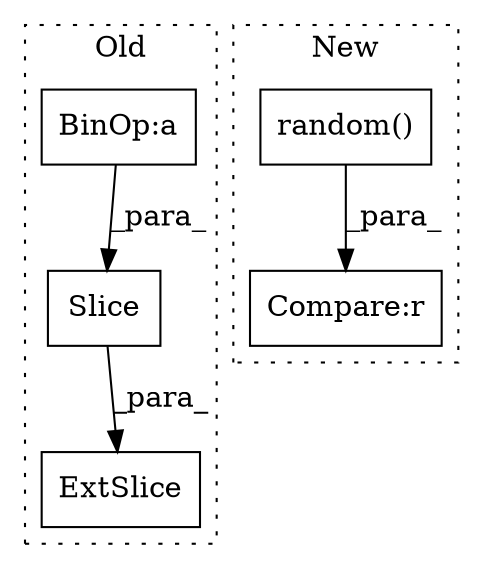 digraph G {
subgraph cluster0 {
1 [label="Slice" a="80" s="3035" l="2" shape="box"];
3 [label="BinOp:a" a="82" s="2885" l="3" shape="box"];
5 [label="ExtSlice" a="85" s="3031" l="3" shape="box"];
label = "Old";
style="dotted";
}
subgraph cluster1 {
2 [label="random()" a="75" s="4418" l="15" shape="box"];
4 [label="Compare:r" a="40" s="4418" l="24" shape="box"];
label = "New";
style="dotted";
}
1 -> 5 [label="_para_"];
2 -> 4 [label="_para_"];
3 -> 1 [label="_para_"];
}